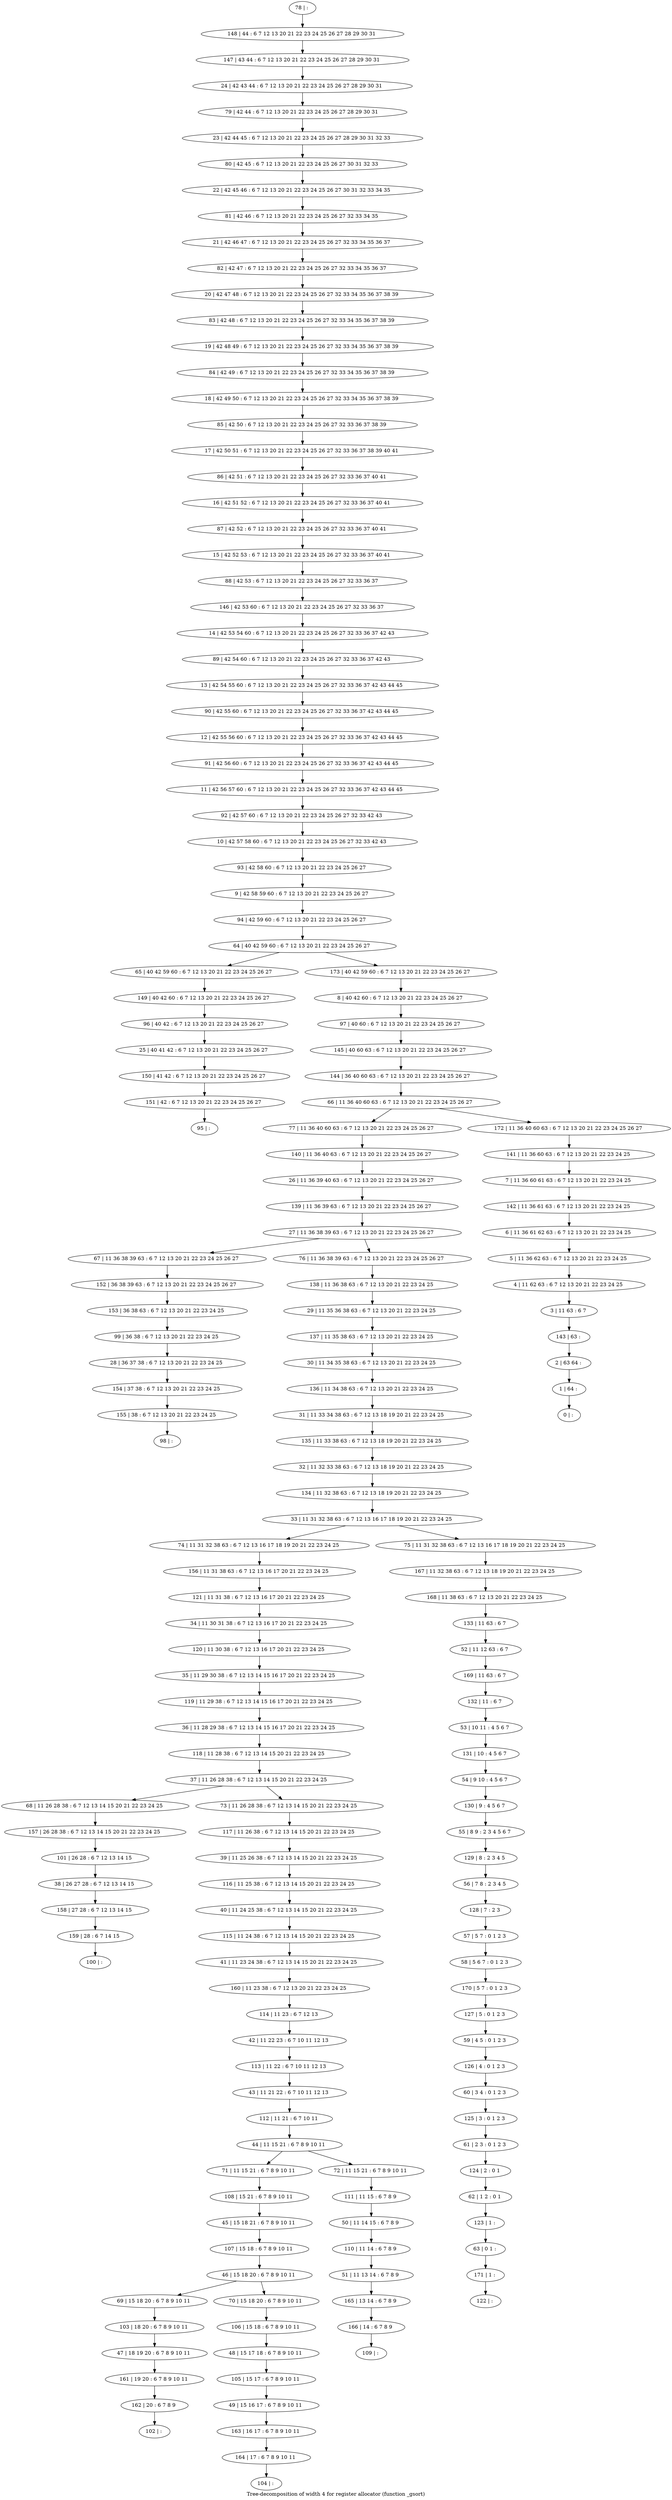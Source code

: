 digraph G {
graph [label="Tree-decomposition of width 4 for register allocator (function _gsort)"]
0[label="0 | : "];
1[label="1 | 64 : "];
2[label="2 | 63 64 : "];
3[label="3 | 11 63 : 6 7 "];
4[label="4 | 11 62 63 : 6 7 12 13 20 21 22 23 24 25 "];
5[label="5 | 11 36 62 63 : 6 7 12 13 20 21 22 23 24 25 "];
6[label="6 | 11 36 61 62 63 : 6 7 12 13 20 21 22 23 24 25 "];
7[label="7 | 11 36 60 61 63 : 6 7 12 13 20 21 22 23 24 25 "];
8[label="8 | 40 42 60 : 6 7 12 13 20 21 22 23 24 25 26 27 "];
9[label="9 | 42 58 59 60 : 6 7 12 13 20 21 22 23 24 25 26 27 "];
10[label="10 | 42 57 58 60 : 6 7 12 13 20 21 22 23 24 25 26 27 32 33 42 43 "];
11[label="11 | 42 56 57 60 : 6 7 12 13 20 21 22 23 24 25 26 27 32 33 36 37 42 43 44 45 "];
12[label="12 | 42 55 56 60 : 6 7 12 13 20 21 22 23 24 25 26 27 32 33 36 37 42 43 44 45 "];
13[label="13 | 42 54 55 60 : 6 7 12 13 20 21 22 23 24 25 26 27 32 33 36 37 42 43 44 45 "];
14[label="14 | 42 53 54 60 : 6 7 12 13 20 21 22 23 24 25 26 27 32 33 36 37 42 43 "];
15[label="15 | 42 52 53 : 6 7 12 13 20 21 22 23 24 25 26 27 32 33 36 37 40 41 "];
16[label="16 | 42 51 52 : 6 7 12 13 20 21 22 23 24 25 26 27 32 33 36 37 40 41 "];
17[label="17 | 42 50 51 : 6 7 12 13 20 21 22 23 24 25 26 27 32 33 36 37 38 39 40 41 "];
18[label="18 | 42 49 50 : 6 7 12 13 20 21 22 23 24 25 26 27 32 33 34 35 36 37 38 39 "];
19[label="19 | 42 48 49 : 6 7 12 13 20 21 22 23 24 25 26 27 32 33 34 35 36 37 38 39 "];
20[label="20 | 42 47 48 : 6 7 12 13 20 21 22 23 24 25 26 27 32 33 34 35 36 37 38 39 "];
21[label="21 | 42 46 47 : 6 7 12 13 20 21 22 23 24 25 26 27 32 33 34 35 36 37 "];
22[label="22 | 42 45 46 : 6 7 12 13 20 21 22 23 24 25 26 27 30 31 32 33 34 35 "];
23[label="23 | 42 44 45 : 6 7 12 13 20 21 22 23 24 25 26 27 28 29 30 31 32 33 "];
24[label="24 | 42 43 44 : 6 7 12 13 20 21 22 23 24 25 26 27 28 29 30 31 "];
25[label="25 | 40 41 42 : 6 7 12 13 20 21 22 23 24 25 26 27 "];
26[label="26 | 11 36 39 40 63 : 6 7 12 13 20 21 22 23 24 25 26 27 "];
27[label="27 | 11 36 38 39 63 : 6 7 12 13 20 21 22 23 24 25 26 27 "];
28[label="28 | 36 37 38 : 6 7 12 13 20 21 22 23 24 25 "];
29[label="29 | 11 35 36 38 63 : 6 7 12 13 20 21 22 23 24 25 "];
30[label="30 | 11 34 35 38 63 : 6 7 12 13 20 21 22 23 24 25 "];
31[label="31 | 11 33 34 38 63 : 6 7 12 13 18 19 20 21 22 23 24 25 "];
32[label="32 | 11 32 33 38 63 : 6 7 12 13 18 19 20 21 22 23 24 25 "];
33[label="33 | 11 31 32 38 63 : 6 7 12 13 16 17 18 19 20 21 22 23 24 25 "];
34[label="34 | 11 30 31 38 : 6 7 12 13 16 17 20 21 22 23 24 25 "];
35[label="35 | 11 29 30 38 : 6 7 12 13 14 15 16 17 20 21 22 23 24 25 "];
36[label="36 | 11 28 29 38 : 6 7 12 13 14 15 16 17 20 21 22 23 24 25 "];
37[label="37 | 11 26 28 38 : 6 7 12 13 14 15 20 21 22 23 24 25 "];
38[label="38 | 26 27 28 : 6 7 12 13 14 15 "];
39[label="39 | 11 25 26 38 : 6 7 12 13 14 15 20 21 22 23 24 25 "];
40[label="40 | 11 24 25 38 : 6 7 12 13 14 15 20 21 22 23 24 25 "];
41[label="41 | 11 23 24 38 : 6 7 12 13 14 15 20 21 22 23 24 25 "];
42[label="42 | 11 22 23 : 6 7 10 11 12 13 "];
43[label="43 | 11 21 22 : 6 7 10 11 12 13 "];
44[label="44 | 11 15 21 : 6 7 8 9 10 11 "];
45[label="45 | 15 18 21 : 6 7 8 9 10 11 "];
46[label="46 | 15 18 20 : 6 7 8 9 10 11 "];
47[label="47 | 18 19 20 : 6 7 8 9 10 11 "];
48[label="48 | 15 17 18 : 6 7 8 9 10 11 "];
49[label="49 | 15 16 17 : 6 7 8 9 10 11 "];
50[label="50 | 11 14 15 : 6 7 8 9 "];
51[label="51 | 11 13 14 : 6 7 8 9 "];
52[label="52 | 11 12 63 : 6 7 "];
53[label="53 | 10 11 : 4 5 6 7 "];
54[label="54 | 9 10 : 4 5 6 7 "];
55[label="55 | 8 9 : 2 3 4 5 6 7 "];
56[label="56 | 7 8 : 2 3 4 5 "];
57[label="57 | 5 7 : 0 1 2 3 "];
58[label="58 | 5 6 7 : 0 1 2 3 "];
59[label="59 | 4 5 : 0 1 2 3 "];
60[label="60 | 3 4 : 0 1 2 3 "];
61[label="61 | 2 3 : 0 1 2 3 "];
62[label="62 | 1 2 : 0 1 "];
63[label="63 | 0 1 : "];
64[label="64 | 40 42 59 60 : 6 7 12 13 20 21 22 23 24 25 26 27 "];
65[label="65 | 40 42 59 60 : 6 7 12 13 20 21 22 23 24 25 26 27 "];
66[label="66 | 11 36 40 60 63 : 6 7 12 13 20 21 22 23 24 25 26 27 "];
67[label="67 | 11 36 38 39 63 : 6 7 12 13 20 21 22 23 24 25 26 27 "];
68[label="68 | 11 26 28 38 : 6 7 12 13 14 15 20 21 22 23 24 25 "];
69[label="69 | 15 18 20 : 6 7 8 9 10 11 "];
70[label="70 | 15 18 20 : 6 7 8 9 10 11 "];
71[label="71 | 11 15 21 : 6 7 8 9 10 11 "];
72[label="72 | 11 15 21 : 6 7 8 9 10 11 "];
73[label="73 | 11 26 28 38 : 6 7 12 13 14 15 20 21 22 23 24 25 "];
74[label="74 | 11 31 32 38 63 : 6 7 12 13 16 17 18 19 20 21 22 23 24 25 "];
75[label="75 | 11 31 32 38 63 : 6 7 12 13 16 17 18 19 20 21 22 23 24 25 "];
76[label="76 | 11 36 38 39 63 : 6 7 12 13 20 21 22 23 24 25 26 27 "];
77[label="77 | 11 36 40 60 63 : 6 7 12 13 20 21 22 23 24 25 26 27 "];
78[label="78 | : "];
79[label="79 | 42 44 : 6 7 12 13 20 21 22 23 24 25 26 27 28 29 30 31 "];
80[label="80 | 42 45 : 6 7 12 13 20 21 22 23 24 25 26 27 30 31 32 33 "];
81[label="81 | 42 46 : 6 7 12 13 20 21 22 23 24 25 26 27 32 33 34 35 "];
82[label="82 | 42 47 : 6 7 12 13 20 21 22 23 24 25 26 27 32 33 34 35 36 37 "];
83[label="83 | 42 48 : 6 7 12 13 20 21 22 23 24 25 26 27 32 33 34 35 36 37 38 39 "];
84[label="84 | 42 49 : 6 7 12 13 20 21 22 23 24 25 26 27 32 33 34 35 36 37 38 39 "];
85[label="85 | 42 50 : 6 7 12 13 20 21 22 23 24 25 26 27 32 33 36 37 38 39 "];
86[label="86 | 42 51 : 6 7 12 13 20 21 22 23 24 25 26 27 32 33 36 37 40 41 "];
87[label="87 | 42 52 : 6 7 12 13 20 21 22 23 24 25 26 27 32 33 36 37 40 41 "];
88[label="88 | 42 53 : 6 7 12 13 20 21 22 23 24 25 26 27 32 33 36 37 "];
89[label="89 | 42 54 60 : 6 7 12 13 20 21 22 23 24 25 26 27 32 33 36 37 42 43 "];
90[label="90 | 42 55 60 : 6 7 12 13 20 21 22 23 24 25 26 27 32 33 36 37 42 43 44 45 "];
91[label="91 | 42 56 60 : 6 7 12 13 20 21 22 23 24 25 26 27 32 33 36 37 42 43 44 45 "];
92[label="92 | 42 57 60 : 6 7 12 13 20 21 22 23 24 25 26 27 32 33 42 43 "];
93[label="93 | 42 58 60 : 6 7 12 13 20 21 22 23 24 25 26 27 "];
94[label="94 | 42 59 60 : 6 7 12 13 20 21 22 23 24 25 26 27 "];
95[label="95 | : "];
96[label="96 | 40 42 : 6 7 12 13 20 21 22 23 24 25 26 27 "];
97[label="97 | 40 60 : 6 7 12 13 20 21 22 23 24 25 26 27 "];
98[label="98 | : "];
99[label="99 | 36 38 : 6 7 12 13 20 21 22 23 24 25 "];
100[label="100 | : "];
101[label="101 | 26 28 : 6 7 12 13 14 15 "];
102[label="102 | : "];
103[label="103 | 18 20 : 6 7 8 9 10 11 "];
104[label="104 | : "];
105[label="105 | 15 17 : 6 7 8 9 10 11 "];
106[label="106 | 15 18 : 6 7 8 9 10 11 "];
107[label="107 | 15 18 : 6 7 8 9 10 11 "];
108[label="108 | 15 21 : 6 7 8 9 10 11 "];
109[label="109 | : "];
110[label="110 | 11 14 : 6 7 8 9 "];
111[label="111 | 11 15 : 6 7 8 9 "];
112[label="112 | 11 21 : 6 7 10 11 "];
113[label="113 | 11 22 : 6 7 10 11 12 13 "];
114[label="114 | 11 23 : 6 7 12 13 "];
115[label="115 | 11 24 38 : 6 7 12 13 14 15 20 21 22 23 24 25 "];
116[label="116 | 11 25 38 : 6 7 12 13 14 15 20 21 22 23 24 25 "];
117[label="117 | 11 26 38 : 6 7 12 13 14 15 20 21 22 23 24 25 "];
118[label="118 | 11 28 38 : 6 7 12 13 14 15 20 21 22 23 24 25 "];
119[label="119 | 11 29 38 : 6 7 12 13 14 15 16 17 20 21 22 23 24 25 "];
120[label="120 | 11 30 38 : 6 7 12 13 16 17 20 21 22 23 24 25 "];
121[label="121 | 11 31 38 : 6 7 12 13 16 17 20 21 22 23 24 25 "];
122[label="122 | : "];
123[label="123 | 1 : "];
124[label="124 | 2 : 0 1 "];
125[label="125 | 3 : 0 1 2 3 "];
126[label="126 | 4 : 0 1 2 3 "];
127[label="127 | 5 : 0 1 2 3 "];
128[label="128 | 7 : 2 3 "];
129[label="129 | 8 : 2 3 4 5 "];
130[label="130 | 9 : 4 5 6 7 "];
131[label="131 | 10 : 4 5 6 7 "];
132[label="132 | 11 : 6 7 "];
133[label="133 | 11 63 : 6 7 "];
134[label="134 | 11 32 38 63 : 6 7 12 13 18 19 20 21 22 23 24 25 "];
135[label="135 | 11 33 38 63 : 6 7 12 13 18 19 20 21 22 23 24 25 "];
136[label="136 | 11 34 38 63 : 6 7 12 13 20 21 22 23 24 25 "];
137[label="137 | 11 35 38 63 : 6 7 12 13 20 21 22 23 24 25 "];
138[label="138 | 11 36 38 63 : 6 7 12 13 20 21 22 23 24 25 "];
139[label="139 | 11 36 39 63 : 6 7 12 13 20 21 22 23 24 25 26 27 "];
140[label="140 | 11 36 40 63 : 6 7 12 13 20 21 22 23 24 25 26 27 "];
141[label="141 | 11 36 60 63 : 6 7 12 13 20 21 22 23 24 25 "];
142[label="142 | 11 36 61 63 : 6 7 12 13 20 21 22 23 24 25 "];
143[label="143 | 63 : "];
144[label="144 | 36 40 60 63 : 6 7 12 13 20 21 22 23 24 25 26 27 "];
145[label="145 | 40 60 63 : 6 7 12 13 20 21 22 23 24 25 26 27 "];
146[label="146 | 42 53 60 : 6 7 12 13 20 21 22 23 24 25 26 27 32 33 36 37 "];
147[label="147 | 43 44 : 6 7 12 13 20 21 22 23 24 25 26 27 28 29 30 31 "];
148[label="148 | 44 : 6 7 12 13 20 21 22 23 24 25 26 27 28 29 30 31 "];
149[label="149 | 40 42 60 : 6 7 12 13 20 21 22 23 24 25 26 27 "];
150[label="150 | 41 42 : 6 7 12 13 20 21 22 23 24 25 26 27 "];
151[label="151 | 42 : 6 7 12 13 20 21 22 23 24 25 26 27 "];
152[label="152 | 36 38 39 63 : 6 7 12 13 20 21 22 23 24 25 26 27 "];
153[label="153 | 36 38 63 : 6 7 12 13 20 21 22 23 24 25 "];
154[label="154 | 37 38 : 6 7 12 13 20 21 22 23 24 25 "];
155[label="155 | 38 : 6 7 12 13 20 21 22 23 24 25 "];
156[label="156 | 11 31 38 63 : 6 7 12 13 16 17 20 21 22 23 24 25 "];
157[label="157 | 26 28 38 : 6 7 12 13 14 15 20 21 22 23 24 25 "];
158[label="158 | 27 28 : 6 7 12 13 14 15 "];
159[label="159 | 28 : 6 7 14 15 "];
160[label="160 | 11 23 38 : 6 7 12 13 20 21 22 23 24 25 "];
161[label="161 | 19 20 : 6 7 8 9 10 11 "];
162[label="162 | 20 : 6 7 8 9 "];
163[label="163 | 16 17 : 6 7 8 9 10 11 "];
164[label="164 | 17 : 6 7 8 9 10 11 "];
165[label="165 | 13 14 : 6 7 8 9 "];
166[label="166 | 14 : 6 7 8 9 "];
167[label="167 | 11 32 38 63 : 6 7 12 13 18 19 20 21 22 23 24 25 "];
168[label="168 | 11 38 63 : 6 7 12 13 20 21 22 23 24 25 "];
169[label="169 | 11 63 : 6 7 "];
170[label="170 | 5 7 : 0 1 2 3 "];
171[label="171 | 1 : "];
172[label="172 | 11 36 40 60 63 : 6 7 12 13 20 21 22 23 24 25 26 27 "];
173[label="173 | 40 42 59 60 : 6 7 12 13 20 21 22 23 24 25 26 27 "];
57->58 ;
27->67 ;
37->68 ;
46->69 ;
46->70 ;
44->71 ;
44->72 ;
37->73 ;
33->74 ;
33->75 ;
27->76 ;
96->25 ;
99->28 ;
101->38 ;
103->47 ;
69->103 ;
105->49 ;
48->105 ;
106->48 ;
70->106 ;
107->46 ;
45->107 ;
108->45 ;
71->108 ;
110->51 ;
50->110 ;
111->50 ;
72->111 ;
112->44 ;
43->112 ;
113->43 ;
42->113 ;
114->42 ;
115->41 ;
40->115 ;
116->40 ;
39->116 ;
117->39 ;
73->117 ;
118->37 ;
36->118 ;
119->36 ;
35->119 ;
120->35 ;
34->120 ;
121->34 ;
123->63 ;
62->123 ;
124->62 ;
61->124 ;
125->61 ;
60->125 ;
126->60 ;
59->126 ;
127->59 ;
128->57 ;
56->128 ;
129->56 ;
55->129 ;
130->55 ;
54->130 ;
131->54 ;
53->131 ;
132->53 ;
133->52 ;
134->33 ;
32->134 ;
135->32 ;
31->135 ;
136->31 ;
30->136 ;
137->30 ;
29->137 ;
138->29 ;
76->138 ;
139->27 ;
26->139 ;
140->26 ;
77->140 ;
149->96 ;
65->149 ;
25->150 ;
151->95 ;
150->151 ;
67->152 ;
153->99 ;
152->153 ;
28->154 ;
155->98 ;
154->155 ;
156->121 ;
74->156 ;
157->101 ;
68->157 ;
38->158 ;
159->100 ;
158->159 ;
160->114 ;
41->160 ;
47->161 ;
162->102 ;
161->162 ;
49->163 ;
164->104 ;
163->164 ;
51->165 ;
166->109 ;
165->166 ;
75->167 ;
168->133 ;
167->168 ;
169->132 ;
52->169 ;
170->127 ;
58->170 ;
171->122 ;
63->171 ;
78->148 ;
148->147 ;
147->24 ;
24->79 ;
79->23 ;
23->80 ;
80->22 ;
22->81 ;
81->21 ;
21->82 ;
82->20 ;
20->83 ;
83->19 ;
19->84 ;
84->18 ;
18->85 ;
85->17 ;
17->86 ;
86->16 ;
16->87 ;
87->15 ;
15->88 ;
88->146 ;
146->14 ;
14->89 ;
89->13 ;
13->90 ;
90->12 ;
12->91 ;
91->11 ;
11->92 ;
92->10 ;
10->93 ;
93->9 ;
9->94 ;
94->64 ;
8->97 ;
97->145 ;
145->144 ;
144->66 ;
141->7 ;
7->142 ;
142->6 ;
6->5 ;
5->4 ;
4->3 ;
3->143 ;
143->2 ;
2->1 ;
1->0 ;
172->141 ;
173->8 ;
66->77 ;
66->172 ;
64->65 ;
64->173 ;
}
